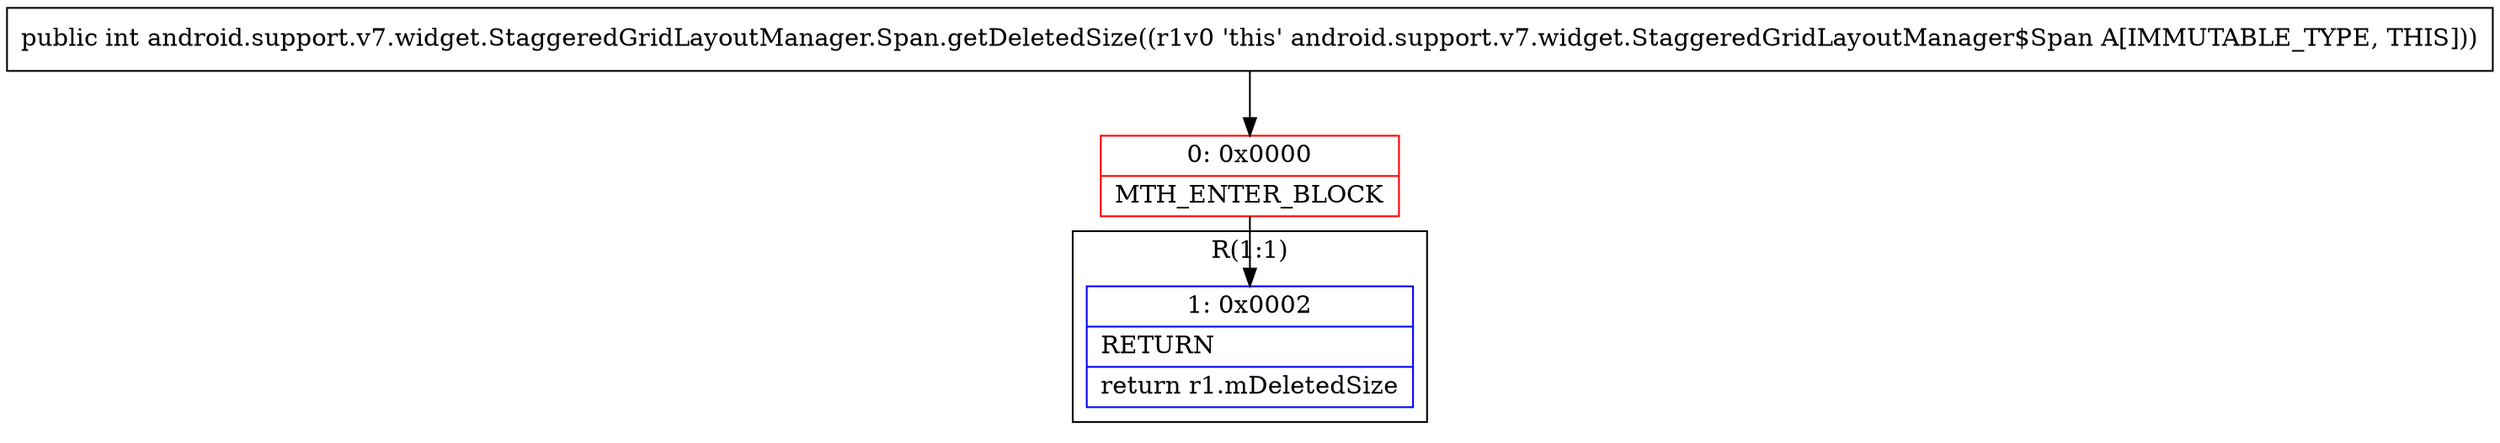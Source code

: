 digraph "CFG forandroid.support.v7.widget.StaggeredGridLayoutManager.Span.getDeletedSize()I" {
subgraph cluster_Region_1061304128 {
label = "R(1:1)";
node [shape=record,color=blue];
Node_1 [shape=record,label="{1\:\ 0x0002|RETURN\l|return r1.mDeletedSize\l}"];
}
Node_0 [shape=record,color=red,label="{0\:\ 0x0000|MTH_ENTER_BLOCK\l}"];
MethodNode[shape=record,label="{public int android.support.v7.widget.StaggeredGridLayoutManager.Span.getDeletedSize((r1v0 'this' android.support.v7.widget.StaggeredGridLayoutManager$Span A[IMMUTABLE_TYPE, THIS])) }"];
MethodNode -> Node_0;
Node_0 -> Node_1;
}


